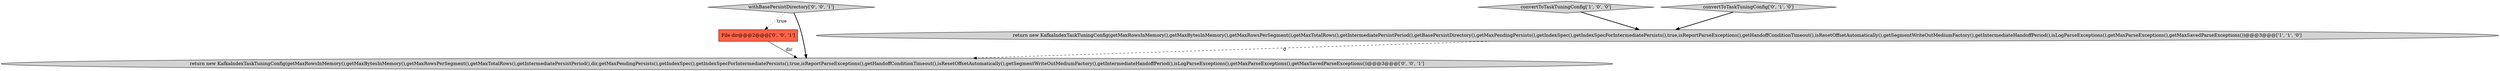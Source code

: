 digraph {
0 [style = filled, label = "convertToTaskTuningConfig['1', '0', '0']", fillcolor = lightgray, shape = diamond image = "AAA0AAABBB1BBB"];
3 [style = filled, label = "File dir@@@2@@@['0', '0', '1']", fillcolor = tomato, shape = box image = "AAA0AAABBB3BBB"];
5 [style = filled, label = "return new KafkaIndexTaskTuningConfig(getMaxRowsInMemory(),getMaxBytesInMemory(),getMaxRowsPerSegment(),getMaxTotalRows(),getIntermediatePersistPeriod(),dir,getMaxPendingPersists(),getIndexSpec(),getIndexSpecForIntermediatePersists(),true,isReportParseExceptions(),getHandoffConditionTimeout(),isResetOffsetAutomatically(),getSegmentWriteOutMediumFactory(),getIntermediateHandoffPeriod(),isLogParseExceptions(),getMaxParseExceptions(),getMaxSavedParseExceptions())@@@3@@@['0', '0', '1']", fillcolor = lightgray, shape = ellipse image = "AAA0AAABBB3BBB"];
2 [style = filled, label = "convertToTaskTuningConfig['0', '1', '0']", fillcolor = lightgray, shape = diamond image = "AAA0AAABBB2BBB"];
4 [style = filled, label = "withBasePersistDirectory['0', '0', '1']", fillcolor = lightgray, shape = diamond image = "AAA0AAABBB3BBB"];
1 [style = filled, label = "return new KafkaIndexTaskTuningConfig(getMaxRowsInMemory(),getMaxBytesInMemory(),getMaxRowsPerSegment(),getMaxTotalRows(),getIntermediatePersistPeriod(),getBasePersistDirectory(),getMaxPendingPersists(),getIndexSpec(),getIndexSpecForIntermediatePersists(),true,isReportParseExceptions(),getHandoffConditionTimeout(),isResetOffsetAutomatically(),getSegmentWriteOutMediumFactory(),getIntermediateHandoffPeriod(),isLogParseExceptions(),getMaxParseExceptions(),getMaxSavedParseExceptions())@@@3@@@['1', '1', '0']", fillcolor = lightgray, shape = ellipse image = "AAA0AAABBB1BBB"];
4->5 [style = bold, label=""];
1->5 [style = dashed, label="0"];
4->3 [style = dotted, label="true"];
2->1 [style = bold, label=""];
0->1 [style = bold, label=""];
3->5 [style = solid, label="dir"];
}
